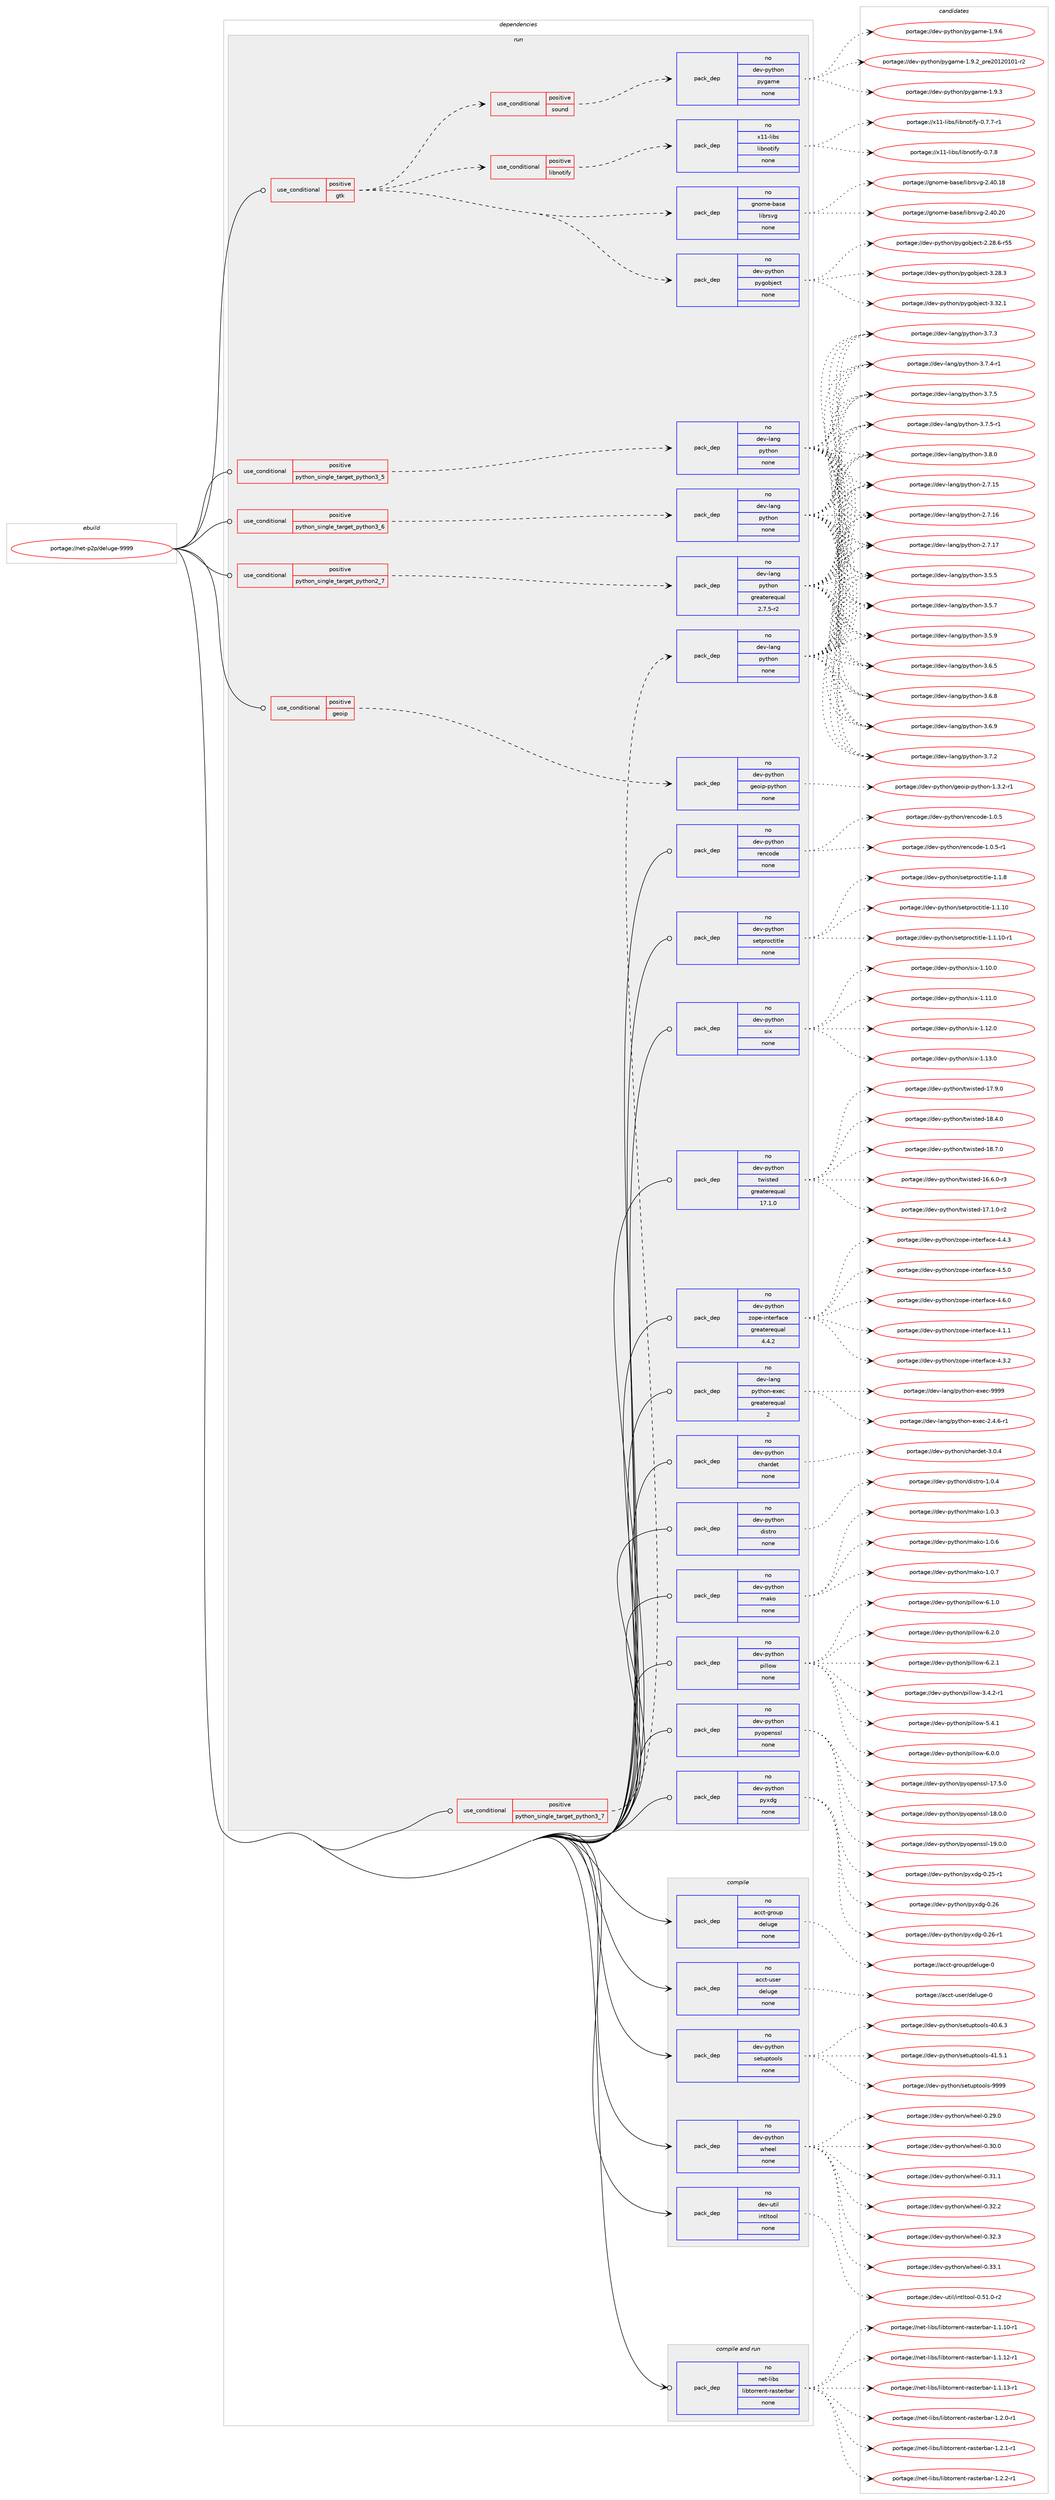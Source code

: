 digraph prolog {

# *************
# Graph options
# *************

newrank=true;
concentrate=true;
compound=true;
graph [rankdir=LR,fontname=Helvetica,fontsize=10,ranksep=1.5];#, ranksep=2.5, nodesep=0.2];
edge  [arrowhead=vee];
node  [fontname=Helvetica,fontsize=10];

# **********
# The ebuild
# **********

subgraph cluster_leftcol {
color=gray;
rank=same;
label=<<i>ebuild</i>>;
id [label="portage://net-p2p/deluge-9999", color=red, width=4, href="../net-p2p/deluge-9999.svg"];
}

# ****************
# The dependencies
# ****************

subgraph cluster_midcol {
color=gray;
label=<<i>dependencies</i>>;
subgraph cluster_compile {
fillcolor="#eeeeee";
style=filled;
label=<<i>compile</i>>;
subgraph pack273413 {
dependency372909 [label=<<TABLE BORDER="0" CELLBORDER="1" CELLSPACING="0" CELLPADDING="4" WIDTH="220"><TR><TD ROWSPAN="6" CELLPADDING="30">pack_dep</TD></TR><TR><TD WIDTH="110">no</TD></TR><TR><TD>acct-group</TD></TR><TR><TD>deluge</TD></TR><TR><TD>none</TD></TR><TR><TD></TD></TR></TABLE>>, shape=none, color=blue];
}
id:e -> dependency372909:w [weight=20,style="solid",arrowhead="vee"];
subgraph pack273414 {
dependency372910 [label=<<TABLE BORDER="0" CELLBORDER="1" CELLSPACING="0" CELLPADDING="4" WIDTH="220"><TR><TD ROWSPAN="6" CELLPADDING="30">pack_dep</TD></TR><TR><TD WIDTH="110">no</TD></TR><TR><TD>acct-user</TD></TR><TR><TD>deluge</TD></TR><TR><TD>none</TD></TR><TR><TD></TD></TR></TABLE>>, shape=none, color=blue];
}
id:e -> dependency372910:w [weight=20,style="solid",arrowhead="vee"];
subgraph pack273415 {
dependency372911 [label=<<TABLE BORDER="0" CELLBORDER="1" CELLSPACING="0" CELLPADDING="4" WIDTH="220"><TR><TD ROWSPAN="6" CELLPADDING="30">pack_dep</TD></TR><TR><TD WIDTH="110">no</TD></TR><TR><TD>dev-python</TD></TR><TR><TD>setuptools</TD></TR><TR><TD>none</TD></TR><TR><TD></TD></TR></TABLE>>, shape=none, color=blue];
}
id:e -> dependency372911:w [weight=20,style="solid",arrowhead="vee"];
subgraph pack273416 {
dependency372912 [label=<<TABLE BORDER="0" CELLBORDER="1" CELLSPACING="0" CELLPADDING="4" WIDTH="220"><TR><TD ROWSPAN="6" CELLPADDING="30">pack_dep</TD></TR><TR><TD WIDTH="110">no</TD></TR><TR><TD>dev-python</TD></TR><TR><TD>wheel</TD></TR><TR><TD>none</TD></TR><TR><TD></TD></TR></TABLE>>, shape=none, color=blue];
}
id:e -> dependency372912:w [weight=20,style="solid",arrowhead="vee"];
subgraph pack273417 {
dependency372913 [label=<<TABLE BORDER="0" CELLBORDER="1" CELLSPACING="0" CELLPADDING="4" WIDTH="220"><TR><TD ROWSPAN="6" CELLPADDING="30">pack_dep</TD></TR><TR><TD WIDTH="110">no</TD></TR><TR><TD>dev-util</TD></TR><TR><TD>intltool</TD></TR><TR><TD>none</TD></TR><TR><TD></TD></TR></TABLE>>, shape=none, color=blue];
}
id:e -> dependency372913:w [weight=20,style="solid",arrowhead="vee"];
}
subgraph cluster_compileandrun {
fillcolor="#eeeeee";
style=filled;
label=<<i>compile and run</i>>;
subgraph pack273418 {
dependency372914 [label=<<TABLE BORDER="0" CELLBORDER="1" CELLSPACING="0" CELLPADDING="4" WIDTH="220"><TR><TD ROWSPAN="6" CELLPADDING="30">pack_dep</TD></TR><TR><TD WIDTH="110">no</TD></TR><TR><TD>net-libs</TD></TR><TR><TD>libtorrent-rasterbar</TD></TR><TR><TD>none</TD></TR><TR><TD></TD></TR></TABLE>>, shape=none, color=blue];
}
id:e -> dependency372914:w [weight=20,style="solid",arrowhead="odotvee"];
}
subgraph cluster_run {
fillcolor="#eeeeee";
style=filled;
label=<<i>run</i>>;
subgraph cond93190 {
dependency372915 [label=<<TABLE BORDER="0" CELLBORDER="1" CELLSPACING="0" CELLPADDING="4"><TR><TD ROWSPAN="3" CELLPADDING="10">use_conditional</TD></TR><TR><TD>positive</TD></TR><TR><TD>geoip</TD></TR></TABLE>>, shape=none, color=red];
subgraph pack273419 {
dependency372916 [label=<<TABLE BORDER="0" CELLBORDER="1" CELLSPACING="0" CELLPADDING="4" WIDTH="220"><TR><TD ROWSPAN="6" CELLPADDING="30">pack_dep</TD></TR><TR><TD WIDTH="110">no</TD></TR><TR><TD>dev-python</TD></TR><TR><TD>geoip-python</TD></TR><TR><TD>none</TD></TR><TR><TD></TD></TR></TABLE>>, shape=none, color=blue];
}
dependency372915:e -> dependency372916:w [weight=20,style="dashed",arrowhead="vee"];
}
id:e -> dependency372915:w [weight=20,style="solid",arrowhead="odot"];
subgraph cond93191 {
dependency372917 [label=<<TABLE BORDER="0" CELLBORDER="1" CELLSPACING="0" CELLPADDING="4"><TR><TD ROWSPAN="3" CELLPADDING="10">use_conditional</TD></TR><TR><TD>positive</TD></TR><TR><TD>gtk</TD></TR></TABLE>>, shape=none, color=red];
subgraph cond93192 {
dependency372918 [label=<<TABLE BORDER="0" CELLBORDER="1" CELLSPACING="0" CELLPADDING="4"><TR><TD ROWSPAN="3" CELLPADDING="10">use_conditional</TD></TR><TR><TD>positive</TD></TR><TR><TD>sound</TD></TR></TABLE>>, shape=none, color=red];
subgraph pack273420 {
dependency372919 [label=<<TABLE BORDER="0" CELLBORDER="1" CELLSPACING="0" CELLPADDING="4" WIDTH="220"><TR><TD ROWSPAN="6" CELLPADDING="30">pack_dep</TD></TR><TR><TD WIDTH="110">no</TD></TR><TR><TD>dev-python</TD></TR><TR><TD>pygame</TD></TR><TR><TD>none</TD></TR><TR><TD></TD></TR></TABLE>>, shape=none, color=blue];
}
dependency372918:e -> dependency372919:w [weight=20,style="dashed",arrowhead="vee"];
}
dependency372917:e -> dependency372918:w [weight=20,style="dashed",arrowhead="vee"];
subgraph pack273421 {
dependency372920 [label=<<TABLE BORDER="0" CELLBORDER="1" CELLSPACING="0" CELLPADDING="4" WIDTH="220"><TR><TD ROWSPAN="6" CELLPADDING="30">pack_dep</TD></TR><TR><TD WIDTH="110">no</TD></TR><TR><TD>dev-python</TD></TR><TR><TD>pygobject</TD></TR><TR><TD>none</TD></TR><TR><TD></TD></TR></TABLE>>, shape=none, color=blue];
}
dependency372917:e -> dependency372920:w [weight=20,style="dashed",arrowhead="vee"];
subgraph pack273422 {
dependency372921 [label=<<TABLE BORDER="0" CELLBORDER="1" CELLSPACING="0" CELLPADDING="4" WIDTH="220"><TR><TD ROWSPAN="6" CELLPADDING="30">pack_dep</TD></TR><TR><TD WIDTH="110">no</TD></TR><TR><TD>gnome-base</TD></TR><TR><TD>librsvg</TD></TR><TR><TD>none</TD></TR><TR><TD></TD></TR></TABLE>>, shape=none, color=blue];
}
dependency372917:e -> dependency372921:w [weight=20,style="dashed",arrowhead="vee"];
subgraph cond93193 {
dependency372922 [label=<<TABLE BORDER="0" CELLBORDER="1" CELLSPACING="0" CELLPADDING="4"><TR><TD ROWSPAN="3" CELLPADDING="10">use_conditional</TD></TR><TR><TD>positive</TD></TR><TR><TD>libnotify</TD></TR></TABLE>>, shape=none, color=red];
subgraph pack273423 {
dependency372923 [label=<<TABLE BORDER="0" CELLBORDER="1" CELLSPACING="0" CELLPADDING="4" WIDTH="220"><TR><TD ROWSPAN="6" CELLPADDING="30">pack_dep</TD></TR><TR><TD WIDTH="110">no</TD></TR><TR><TD>x11-libs</TD></TR><TR><TD>libnotify</TD></TR><TR><TD>none</TD></TR><TR><TD></TD></TR></TABLE>>, shape=none, color=blue];
}
dependency372922:e -> dependency372923:w [weight=20,style="dashed",arrowhead="vee"];
}
dependency372917:e -> dependency372922:w [weight=20,style="dashed",arrowhead="vee"];
}
id:e -> dependency372917:w [weight=20,style="solid",arrowhead="odot"];
subgraph cond93194 {
dependency372924 [label=<<TABLE BORDER="0" CELLBORDER="1" CELLSPACING="0" CELLPADDING="4"><TR><TD ROWSPAN="3" CELLPADDING="10">use_conditional</TD></TR><TR><TD>positive</TD></TR><TR><TD>python_single_target_python2_7</TD></TR></TABLE>>, shape=none, color=red];
subgraph pack273424 {
dependency372925 [label=<<TABLE BORDER="0" CELLBORDER="1" CELLSPACING="0" CELLPADDING="4" WIDTH="220"><TR><TD ROWSPAN="6" CELLPADDING="30">pack_dep</TD></TR><TR><TD WIDTH="110">no</TD></TR><TR><TD>dev-lang</TD></TR><TR><TD>python</TD></TR><TR><TD>greaterequal</TD></TR><TR><TD>2.7.5-r2</TD></TR></TABLE>>, shape=none, color=blue];
}
dependency372924:e -> dependency372925:w [weight=20,style="dashed",arrowhead="vee"];
}
id:e -> dependency372924:w [weight=20,style="solid",arrowhead="odot"];
subgraph cond93195 {
dependency372926 [label=<<TABLE BORDER="0" CELLBORDER="1" CELLSPACING="0" CELLPADDING="4"><TR><TD ROWSPAN="3" CELLPADDING="10">use_conditional</TD></TR><TR><TD>positive</TD></TR><TR><TD>python_single_target_python3_5</TD></TR></TABLE>>, shape=none, color=red];
subgraph pack273425 {
dependency372927 [label=<<TABLE BORDER="0" CELLBORDER="1" CELLSPACING="0" CELLPADDING="4" WIDTH="220"><TR><TD ROWSPAN="6" CELLPADDING="30">pack_dep</TD></TR><TR><TD WIDTH="110">no</TD></TR><TR><TD>dev-lang</TD></TR><TR><TD>python</TD></TR><TR><TD>none</TD></TR><TR><TD></TD></TR></TABLE>>, shape=none, color=blue];
}
dependency372926:e -> dependency372927:w [weight=20,style="dashed",arrowhead="vee"];
}
id:e -> dependency372926:w [weight=20,style="solid",arrowhead="odot"];
subgraph cond93196 {
dependency372928 [label=<<TABLE BORDER="0" CELLBORDER="1" CELLSPACING="0" CELLPADDING="4"><TR><TD ROWSPAN="3" CELLPADDING="10">use_conditional</TD></TR><TR><TD>positive</TD></TR><TR><TD>python_single_target_python3_6</TD></TR></TABLE>>, shape=none, color=red];
subgraph pack273426 {
dependency372929 [label=<<TABLE BORDER="0" CELLBORDER="1" CELLSPACING="0" CELLPADDING="4" WIDTH="220"><TR><TD ROWSPAN="6" CELLPADDING="30">pack_dep</TD></TR><TR><TD WIDTH="110">no</TD></TR><TR><TD>dev-lang</TD></TR><TR><TD>python</TD></TR><TR><TD>none</TD></TR><TR><TD></TD></TR></TABLE>>, shape=none, color=blue];
}
dependency372928:e -> dependency372929:w [weight=20,style="dashed",arrowhead="vee"];
}
id:e -> dependency372928:w [weight=20,style="solid",arrowhead="odot"];
subgraph cond93197 {
dependency372930 [label=<<TABLE BORDER="0" CELLBORDER="1" CELLSPACING="0" CELLPADDING="4"><TR><TD ROWSPAN="3" CELLPADDING="10">use_conditional</TD></TR><TR><TD>positive</TD></TR><TR><TD>python_single_target_python3_7</TD></TR></TABLE>>, shape=none, color=red];
subgraph pack273427 {
dependency372931 [label=<<TABLE BORDER="0" CELLBORDER="1" CELLSPACING="0" CELLPADDING="4" WIDTH="220"><TR><TD ROWSPAN="6" CELLPADDING="30">pack_dep</TD></TR><TR><TD WIDTH="110">no</TD></TR><TR><TD>dev-lang</TD></TR><TR><TD>python</TD></TR><TR><TD>none</TD></TR><TR><TD></TD></TR></TABLE>>, shape=none, color=blue];
}
dependency372930:e -> dependency372931:w [weight=20,style="dashed",arrowhead="vee"];
}
id:e -> dependency372930:w [weight=20,style="solid",arrowhead="odot"];
subgraph pack273428 {
dependency372932 [label=<<TABLE BORDER="0" CELLBORDER="1" CELLSPACING="0" CELLPADDING="4" WIDTH="220"><TR><TD ROWSPAN="6" CELLPADDING="30">pack_dep</TD></TR><TR><TD WIDTH="110">no</TD></TR><TR><TD>dev-lang</TD></TR><TR><TD>python-exec</TD></TR><TR><TD>greaterequal</TD></TR><TR><TD>2</TD></TR></TABLE>>, shape=none, color=blue];
}
id:e -> dependency372932:w [weight=20,style="solid",arrowhead="odot"];
subgraph pack273429 {
dependency372933 [label=<<TABLE BORDER="0" CELLBORDER="1" CELLSPACING="0" CELLPADDING="4" WIDTH="220"><TR><TD ROWSPAN="6" CELLPADDING="30">pack_dep</TD></TR><TR><TD WIDTH="110">no</TD></TR><TR><TD>dev-python</TD></TR><TR><TD>chardet</TD></TR><TR><TD>none</TD></TR><TR><TD></TD></TR></TABLE>>, shape=none, color=blue];
}
id:e -> dependency372933:w [weight=20,style="solid",arrowhead="odot"];
subgraph pack273430 {
dependency372934 [label=<<TABLE BORDER="0" CELLBORDER="1" CELLSPACING="0" CELLPADDING="4" WIDTH="220"><TR><TD ROWSPAN="6" CELLPADDING="30">pack_dep</TD></TR><TR><TD WIDTH="110">no</TD></TR><TR><TD>dev-python</TD></TR><TR><TD>distro</TD></TR><TR><TD>none</TD></TR><TR><TD></TD></TR></TABLE>>, shape=none, color=blue];
}
id:e -> dependency372934:w [weight=20,style="solid",arrowhead="odot"];
subgraph pack273431 {
dependency372935 [label=<<TABLE BORDER="0" CELLBORDER="1" CELLSPACING="0" CELLPADDING="4" WIDTH="220"><TR><TD ROWSPAN="6" CELLPADDING="30">pack_dep</TD></TR><TR><TD WIDTH="110">no</TD></TR><TR><TD>dev-python</TD></TR><TR><TD>mako</TD></TR><TR><TD>none</TD></TR><TR><TD></TD></TR></TABLE>>, shape=none, color=blue];
}
id:e -> dependency372935:w [weight=20,style="solid",arrowhead="odot"];
subgraph pack273432 {
dependency372936 [label=<<TABLE BORDER="0" CELLBORDER="1" CELLSPACING="0" CELLPADDING="4" WIDTH="220"><TR><TD ROWSPAN="6" CELLPADDING="30">pack_dep</TD></TR><TR><TD WIDTH="110">no</TD></TR><TR><TD>dev-python</TD></TR><TR><TD>pillow</TD></TR><TR><TD>none</TD></TR><TR><TD></TD></TR></TABLE>>, shape=none, color=blue];
}
id:e -> dependency372936:w [weight=20,style="solid",arrowhead="odot"];
subgraph pack273433 {
dependency372937 [label=<<TABLE BORDER="0" CELLBORDER="1" CELLSPACING="0" CELLPADDING="4" WIDTH="220"><TR><TD ROWSPAN="6" CELLPADDING="30">pack_dep</TD></TR><TR><TD WIDTH="110">no</TD></TR><TR><TD>dev-python</TD></TR><TR><TD>pyopenssl</TD></TR><TR><TD>none</TD></TR><TR><TD></TD></TR></TABLE>>, shape=none, color=blue];
}
id:e -> dependency372937:w [weight=20,style="solid",arrowhead="odot"];
subgraph pack273434 {
dependency372938 [label=<<TABLE BORDER="0" CELLBORDER="1" CELLSPACING="0" CELLPADDING="4" WIDTH="220"><TR><TD ROWSPAN="6" CELLPADDING="30">pack_dep</TD></TR><TR><TD WIDTH="110">no</TD></TR><TR><TD>dev-python</TD></TR><TR><TD>pyxdg</TD></TR><TR><TD>none</TD></TR><TR><TD></TD></TR></TABLE>>, shape=none, color=blue];
}
id:e -> dependency372938:w [weight=20,style="solid",arrowhead="odot"];
subgraph pack273435 {
dependency372939 [label=<<TABLE BORDER="0" CELLBORDER="1" CELLSPACING="0" CELLPADDING="4" WIDTH="220"><TR><TD ROWSPAN="6" CELLPADDING="30">pack_dep</TD></TR><TR><TD WIDTH="110">no</TD></TR><TR><TD>dev-python</TD></TR><TR><TD>rencode</TD></TR><TR><TD>none</TD></TR><TR><TD></TD></TR></TABLE>>, shape=none, color=blue];
}
id:e -> dependency372939:w [weight=20,style="solid",arrowhead="odot"];
subgraph pack273436 {
dependency372940 [label=<<TABLE BORDER="0" CELLBORDER="1" CELLSPACING="0" CELLPADDING="4" WIDTH="220"><TR><TD ROWSPAN="6" CELLPADDING="30">pack_dep</TD></TR><TR><TD WIDTH="110">no</TD></TR><TR><TD>dev-python</TD></TR><TR><TD>setproctitle</TD></TR><TR><TD>none</TD></TR><TR><TD></TD></TR></TABLE>>, shape=none, color=blue];
}
id:e -> dependency372940:w [weight=20,style="solid",arrowhead="odot"];
subgraph pack273437 {
dependency372941 [label=<<TABLE BORDER="0" CELLBORDER="1" CELLSPACING="0" CELLPADDING="4" WIDTH="220"><TR><TD ROWSPAN="6" CELLPADDING="30">pack_dep</TD></TR><TR><TD WIDTH="110">no</TD></TR><TR><TD>dev-python</TD></TR><TR><TD>six</TD></TR><TR><TD>none</TD></TR><TR><TD></TD></TR></TABLE>>, shape=none, color=blue];
}
id:e -> dependency372941:w [weight=20,style="solid",arrowhead="odot"];
subgraph pack273438 {
dependency372942 [label=<<TABLE BORDER="0" CELLBORDER="1" CELLSPACING="0" CELLPADDING="4" WIDTH="220"><TR><TD ROWSPAN="6" CELLPADDING="30">pack_dep</TD></TR><TR><TD WIDTH="110">no</TD></TR><TR><TD>dev-python</TD></TR><TR><TD>twisted</TD></TR><TR><TD>greaterequal</TD></TR><TR><TD>17.1.0</TD></TR></TABLE>>, shape=none, color=blue];
}
id:e -> dependency372942:w [weight=20,style="solid",arrowhead="odot"];
subgraph pack273439 {
dependency372943 [label=<<TABLE BORDER="0" CELLBORDER="1" CELLSPACING="0" CELLPADDING="4" WIDTH="220"><TR><TD ROWSPAN="6" CELLPADDING="30">pack_dep</TD></TR><TR><TD WIDTH="110">no</TD></TR><TR><TD>dev-python</TD></TR><TR><TD>zope-interface</TD></TR><TR><TD>greaterequal</TD></TR><TR><TD>4.4.2</TD></TR></TABLE>>, shape=none, color=blue];
}
id:e -> dependency372943:w [weight=20,style="solid",arrowhead="odot"];
}
}

# **************
# The candidates
# **************

subgraph cluster_choices {
rank=same;
color=gray;
label=<<i>candidates</i>>;

subgraph choice273413 {
color=black;
nodesep=1;
choiceportage97999911645103114111117112471001011081171031014548 [label="portage://acct-group/deluge-0", color=red, width=4,href="../acct-group/deluge-0.svg"];
dependency372909:e -> choiceportage97999911645103114111117112471001011081171031014548:w [style=dotted,weight="100"];
}
subgraph choice273414 {
color=black;
nodesep=1;
choiceportage97999911645117115101114471001011081171031014548 [label="portage://acct-user/deluge-0", color=red, width=4,href="../acct-user/deluge-0.svg"];
dependency372910:e -> choiceportage97999911645117115101114471001011081171031014548:w [style=dotted,weight="100"];
}
subgraph choice273415 {
color=black;
nodesep=1;
choiceportage100101118451121211161041111104711510111611711211611111110811545524846544651 [label="portage://dev-python/setuptools-40.6.3", color=red, width=4,href="../dev-python/setuptools-40.6.3.svg"];
choiceportage100101118451121211161041111104711510111611711211611111110811545524946534649 [label="portage://dev-python/setuptools-41.5.1", color=red, width=4,href="../dev-python/setuptools-41.5.1.svg"];
choiceportage10010111845112121116104111110471151011161171121161111111081154557575757 [label="portage://dev-python/setuptools-9999", color=red, width=4,href="../dev-python/setuptools-9999.svg"];
dependency372911:e -> choiceportage100101118451121211161041111104711510111611711211611111110811545524846544651:w [style=dotted,weight="100"];
dependency372911:e -> choiceportage100101118451121211161041111104711510111611711211611111110811545524946534649:w [style=dotted,weight="100"];
dependency372911:e -> choiceportage10010111845112121116104111110471151011161171121161111111081154557575757:w [style=dotted,weight="100"];
}
subgraph choice273416 {
color=black;
nodesep=1;
choiceportage100101118451121211161041111104711910410110110845484650574648 [label="portage://dev-python/wheel-0.29.0", color=red, width=4,href="../dev-python/wheel-0.29.0.svg"];
choiceportage100101118451121211161041111104711910410110110845484651484648 [label="portage://dev-python/wheel-0.30.0", color=red, width=4,href="../dev-python/wheel-0.30.0.svg"];
choiceportage100101118451121211161041111104711910410110110845484651494649 [label="portage://dev-python/wheel-0.31.1", color=red, width=4,href="../dev-python/wheel-0.31.1.svg"];
choiceportage100101118451121211161041111104711910410110110845484651504650 [label="portage://dev-python/wheel-0.32.2", color=red, width=4,href="../dev-python/wheel-0.32.2.svg"];
choiceportage100101118451121211161041111104711910410110110845484651504651 [label="portage://dev-python/wheel-0.32.3", color=red, width=4,href="../dev-python/wheel-0.32.3.svg"];
choiceportage100101118451121211161041111104711910410110110845484651514649 [label="portage://dev-python/wheel-0.33.1", color=red, width=4,href="../dev-python/wheel-0.33.1.svg"];
dependency372912:e -> choiceportage100101118451121211161041111104711910410110110845484650574648:w [style=dotted,weight="100"];
dependency372912:e -> choiceportage100101118451121211161041111104711910410110110845484651484648:w [style=dotted,weight="100"];
dependency372912:e -> choiceportage100101118451121211161041111104711910410110110845484651494649:w [style=dotted,weight="100"];
dependency372912:e -> choiceportage100101118451121211161041111104711910410110110845484651504650:w [style=dotted,weight="100"];
dependency372912:e -> choiceportage100101118451121211161041111104711910410110110845484651504651:w [style=dotted,weight="100"];
dependency372912:e -> choiceportage100101118451121211161041111104711910410110110845484651514649:w [style=dotted,weight="100"];
}
subgraph choice273417 {
color=black;
nodesep=1;
choiceportage1001011184511711610510847105110116108116111111108454846534946484511450 [label="portage://dev-util/intltool-0.51.0-r2", color=red, width=4,href="../dev-util/intltool-0.51.0-r2.svg"];
dependency372913:e -> choiceportage1001011184511711610510847105110116108116111111108454846534946484511450:w [style=dotted,weight="100"];
}
subgraph choice273418 {
color=black;
nodesep=1;
choiceportage1101011164510810598115471081059811611111411410111011645114971151161011149897114454946494649484511449 [label="portage://net-libs/libtorrent-rasterbar-1.1.10-r1", color=red, width=4,href="../net-libs/libtorrent-rasterbar-1.1.10-r1.svg"];
choiceportage1101011164510810598115471081059811611111411410111011645114971151161011149897114454946494649504511449 [label="portage://net-libs/libtorrent-rasterbar-1.1.12-r1", color=red, width=4,href="../net-libs/libtorrent-rasterbar-1.1.12-r1.svg"];
choiceportage1101011164510810598115471081059811611111411410111011645114971151161011149897114454946494649514511449 [label="portage://net-libs/libtorrent-rasterbar-1.1.13-r1", color=red, width=4,href="../net-libs/libtorrent-rasterbar-1.1.13-r1.svg"];
choiceportage11010111645108105981154710810598116111114114101110116451149711511610111498971144549465046484511449 [label="portage://net-libs/libtorrent-rasterbar-1.2.0-r1", color=red, width=4,href="../net-libs/libtorrent-rasterbar-1.2.0-r1.svg"];
choiceportage11010111645108105981154710810598116111114114101110116451149711511610111498971144549465046494511449 [label="portage://net-libs/libtorrent-rasterbar-1.2.1-r1", color=red, width=4,href="../net-libs/libtorrent-rasterbar-1.2.1-r1.svg"];
choiceportage11010111645108105981154710810598116111114114101110116451149711511610111498971144549465046504511449 [label="portage://net-libs/libtorrent-rasterbar-1.2.2-r1", color=red, width=4,href="../net-libs/libtorrent-rasterbar-1.2.2-r1.svg"];
dependency372914:e -> choiceportage1101011164510810598115471081059811611111411410111011645114971151161011149897114454946494649484511449:w [style=dotted,weight="100"];
dependency372914:e -> choiceportage1101011164510810598115471081059811611111411410111011645114971151161011149897114454946494649504511449:w [style=dotted,weight="100"];
dependency372914:e -> choiceportage1101011164510810598115471081059811611111411410111011645114971151161011149897114454946494649514511449:w [style=dotted,weight="100"];
dependency372914:e -> choiceportage11010111645108105981154710810598116111114114101110116451149711511610111498971144549465046484511449:w [style=dotted,weight="100"];
dependency372914:e -> choiceportage11010111645108105981154710810598116111114114101110116451149711511610111498971144549465046494511449:w [style=dotted,weight="100"];
dependency372914:e -> choiceportage11010111645108105981154710810598116111114114101110116451149711511610111498971144549465046504511449:w [style=dotted,weight="100"];
}
subgraph choice273419 {
color=black;
nodesep=1;
choiceportage1001011184511212111610411111047103101111105112451121211161041111104549465146504511449 [label="portage://dev-python/geoip-python-1.3.2-r1", color=red, width=4,href="../dev-python/geoip-python-1.3.2-r1.svg"];
dependency372916:e -> choiceportage1001011184511212111610411111047103101111105112451121211161041111104549465146504511449:w [style=dotted,weight="100"];
}
subgraph choice273420 {
color=black;
nodesep=1;
choiceportage1001011184511212111610411111047112121103971091014549465746509511211410150484950484948494511450 [label="portage://dev-python/pygame-1.9.2_pre20120101-r2", color=red, width=4,href="../dev-python/pygame-1.9.2_pre20120101-r2.svg"];
choiceportage100101118451121211161041111104711212110397109101454946574651 [label="portage://dev-python/pygame-1.9.3", color=red, width=4,href="../dev-python/pygame-1.9.3.svg"];
choiceportage100101118451121211161041111104711212110397109101454946574654 [label="portage://dev-python/pygame-1.9.6", color=red, width=4,href="../dev-python/pygame-1.9.6.svg"];
dependency372919:e -> choiceportage1001011184511212111610411111047112121103971091014549465746509511211410150484950484948494511450:w [style=dotted,weight="100"];
dependency372919:e -> choiceportage100101118451121211161041111104711212110397109101454946574651:w [style=dotted,weight="100"];
dependency372919:e -> choiceportage100101118451121211161041111104711212110397109101454946574654:w [style=dotted,weight="100"];
}
subgraph choice273421 {
color=black;
nodesep=1;
choiceportage1001011184511212111610411111047112121103111981061019911645504650564654451145353 [label="portage://dev-python/pygobject-2.28.6-r55", color=red, width=4,href="../dev-python/pygobject-2.28.6-r55.svg"];
choiceportage1001011184511212111610411111047112121103111981061019911645514650564651 [label="portage://dev-python/pygobject-3.28.3", color=red, width=4,href="../dev-python/pygobject-3.28.3.svg"];
choiceportage1001011184511212111610411111047112121103111981061019911645514651504649 [label="portage://dev-python/pygobject-3.32.1", color=red, width=4,href="../dev-python/pygobject-3.32.1.svg"];
dependency372920:e -> choiceportage1001011184511212111610411111047112121103111981061019911645504650564654451145353:w [style=dotted,weight="100"];
dependency372920:e -> choiceportage1001011184511212111610411111047112121103111981061019911645514650564651:w [style=dotted,weight="100"];
dependency372920:e -> choiceportage1001011184511212111610411111047112121103111981061019911645514651504649:w [style=dotted,weight="100"];
}
subgraph choice273422 {
color=black;
nodesep=1;
choiceportage10311011110910145989711510147108105981141151181034550465248464956 [label="portage://gnome-base/librsvg-2.40.18", color=red, width=4,href="../gnome-base/librsvg-2.40.18.svg"];
choiceportage10311011110910145989711510147108105981141151181034550465248465048 [label="portage://gnome-base/librsvg-2.40.20", color=red, width=4,href="../gnome-base/librsvg-2.40.20.svg"];
dependency372921:e -> choiceportage10311011110910145989711510147108105981141151181034550465248464956:w [style=dotted,weight="100"];
dependency372921:e -> choiceportage10311011110910145989711510147108105981141151181034550465248465048:w [style=dotted,weight="100"];
}
subgraph choice273423 {
color=black;
nodesep=1;
choiceportage1204949451081059811547108105981101111161051021214548465546554511449 [label="portage://x11-libs/libnotify-0.7.7-r1", color=red, width=4,href="../x11-libs/libnotify-0.7.7-r1.svg"];
choiceportage120494945108105981154710810598110111116105102121454846554656 [label="portage://x11-libs/libnotify-0.7.8", color=red, width=4,href="../x11-libs/libnotify-0.7.8.svg"];
dependency372923:e -> choiceportage1204949451081059811547108105981101111161051021214548465546554511449:w [style=dotted,weight="100"];
dependency372923:e -> choiceportage120494945108105981154710810598110111116105102121454846554656:w [style=dotted,weight="100"];
}
subgraph choice273424 {
color=black;
nodesep=1;
choiceportage10010111845108971101034711212111610411111045504655464953 [label="portage://dev-lang/python-2.7.15", color=red, width=4,href="../dev-lang/python-2.7.15.svg"];
choiceportage10010111845108971101034711212111610411111045504655464954 [label="portage://dev-lang/python-2.7.16", color=red, width=4,href="../dev-lang/python-2.7.16.svg"];
choiceportage10010111845108971101034711212111610411111045504655464955 [label="portage://dev-lang/python-2.7.17", color=red, width=4,href="../dev-lang/python-2.7.17.svg"];
choiceportage100101118451089711010347112121116104111110455146534653 [label="portage://dev-lang/python-3.5.5", color=red, width=4,href="../dev-lang/python-3.5.5.svg"];
choiceportage100101118451089711010347112121116104111110455146534655 [label="portage://dev-lang/python-3.5.7", color=red, width=4,href="../dev-lang/python-3.5.7.svg"];
choiceportage100101118451089711010347112121116104111110455146534657 [label="portage://dev-lang/python-3.5.9", color=red, width=4,href="../dev-lang/python-3.5.9.svg"];
choiceportage100101118451089711010347112121116104111110455146544653 [label="portage://dev-lang/python-3.6.5", color=red, width=4,href="../dev-lang/python-3.6.5.svg"];
choiceportage100101118451089711010347112121116104111110455146544656 [label="portage://dev-lang/python-3.6.8", color=red, width=4,href="../dev-lang/python-3.6.8.svg"];
choiceportage100101118451089711010347112121116104111110455146544657 [label="portage://dev-lang/python-3.6.9", color=red, width=4,href="../dev-lang/python-3.6.9.svg"];
choiceportage100101118451089711010347112121116104111110455146554650 [label="portage://dev-lang/python-3.7.2", color=red, width=4,href="../dev-lang/python-3.7.2.svg"];
choiceportage100101118451089711010347112121116104111110455146554651 [label="portage://dev-lang/python-3.7.3", color=red, width=4,href="../dev-lang/python-3.7.3.svg"];
choiceportage1001011184510897110103471121211161041111104551465546524511449 [label="portage://dev-lang/python-3.7.4-r1", color=red, width=4,href="../dev-lang/python-3.7.4-r1.svg"];
choiceportage100101118451089711010347112121116104111110455146554653 [label="portage://dev-lang/python-3.7.5", color=red, width=4,href="../dev-lang/python-3.7.5.svg"];
choiceportage1001011184510897110103471121211161041111104551465546534511449 [label="portage://dev-lang/python-3.7.5-r1", color=red, width=4,href="../dev-lang/python-3.7.5-r1.svg"];
choiceportage100101118451089711010347112121116104111110455146564648 [label="portage://dev-lang/python-3.8.0", color=red, width=4,href="../dev-lang/python-3.8.0.svg"];
dependency372925:e -> choiceportage10010111845108971101034711212111610411111045504655464953:w [style=dotted,weight="100"];
dependency372925:e -> choiceportage10010111845108971101034711212111610411111045504655464954:w [style=dotted,weight="100"];
dependency372925:e -> choiceportage10010111845108971101034711212111610411111045504655464955:w [style=dotted,weight="100"];
dependency372925:e -> choiceportage100101118451089711010347112121116104111110455146534653:w [style=dotted,weight="100"];
dependency372925:e -> choiceportage100101118451089711010347112121116104111110455146534655:w [style=dotted,weight="100"];
dependency372925:e -> choiceportage100101118451089711010347112121116104111110455146534657:w [style=dotted,weight="100"];
dependency372925:e -> choiceportage100101118451089711010347112121116104111110455146544653:w [style=dotted,weight="100"];
dependency372925:e -> choiceportage100101118451089711010347112121116104111110455146544656:w [style=dotted,weight="100"];
dependency372925:e -> choiceportage100101118451089711010347112121116104111110455146544657:w [style=dotted,weight="100"];
dependency372925:e -> choiceportage100101118451089711010347112121116104111110455146554650:w [style=dotted,weight="100"];
dependency372925:e -> choiceportage100101118451089711010347112121116104111110455146554651:w [style=dotted,weight="100"];
dependency372925:e -> choiceportage1001011184510897110103471121211161041111104551465546524511449:w [style=dotted,weight="100"];
dependency372925:e -> choiceportage100101118451089711010347112121116104111110455146554653:w [style=dotted,weight="100"];
dependency372925:e -> choiceportage1001011184510897110103471121211161041111104551465546534511449:w [style=dotted,weight="100"];
dependency372925:e -> choiceportage100101118451089711010347112121116104111110455146564648:w [style=dotted,weight="100"];
}
subgraph choice273425 {
color=black;
nodesep=1;
choiceportage10010111845108971101034711212111610411111045504655464953 [label="portage://dev-lang/python-2.7.15", color=red, width=4,href="../dev-lang/python-2.7.15.svg"];
choiceportage10010111845108971101034711212111610411111045504655464954 [label="portage://dev-lang/python-2.7.16", color=red, width=4,href="../dev-lang/python-2.7.16.svg"];
choiceportage10010111845108971101034711212111610411111045504655464955 [label="portage://dev-lang/python-2.7.17", color=red, width=4,href="../dev-lang/python-2.7.17.svg"];
choiceportage100101118451089711010347112121116104111110455146534653 [label="portage://dev-lang/python-3.5.5", color=red, width=4,href="../dev-lang/python-3.5.5.svg"];
choiceportage100101118451089711010347112121116104111110455146534655 [label="portage://dev-lang/python-3.5.7", color=red, width=4,href="../dev-lang/python-3.5.7.svg"];
choiceportage100101118451089711010347112121116104111110455146534657 [label="portage://dev-lang/python-3.5.9", color=red, width=4,href="../dev-lang/python-3.5.9.svg"];
choiceportage100101118451089711010347112121116104111110455146544653 [label="portage://dev-lang/python-3.6.5", color=red, width=4,href="../dev-lang/python-3.6.5.svg"];
choiceportage100101118451089711010347112121116104111110455146544656 [label="portage://dev-lang/python-3.6.8", color=red, width=4,href="../dev-lang/python-3.6.8.svg"];
choiceportage100101118451089711010347112121116104111110455146544657 [label="portage://dev-lang/python-3.6.9", color=red, width=4,href="../dev-lang/python-3.6.9.svg"];
choiceportage100101118451089711010347112121116104111110455146554650 [label="portage://dev-lang/python-3.7.2", color=red, width=4,href="../dev-lang/python-3.7.2.svg"];
choiceportage100101118451089711010347112121116104111110455146554651 [label="portage://dev-lang/python-3.7.3", color=red, width=4,href="../dev-lang/python-3.7.3.svg"];
choiceportage1001011184510897110103471121211161041111104551465546524511449 [label="portage://dev-lang/python-3.7.4-r1", color=red, width=4,href="../dev-lang/python-3.7.4-r1.svg"];
choiceportage100101118451089711010347112121116104111110455146554653 [label="portage://dev-lang/python-3.7.5", color=red, width=4,href="../dev-lang/python-3.7.5.svg"];
choiceportage1001011184510897110103471121211161041111104551465546534511449 [label="portage://dev-lang/python-3.7.5-r1", color=red, width=4,href="../dev-lang/python-3.7.5-r1.svg"];
choiceportage100101118451089711010347112121116104111110455146564648 [label="portage://dev-lang/python-3.8.0", color=red, width=4,href="../dev-lang/python-3.8.0.svg"];
dependency372927:e -> choiceportage10010111845108971101034711212111610411111045504655464953:w [style=dotted,weight="100"];
dependency372927:e -> choiceportage10010111845108971101034711212111610411111045504655464954:w [style=dotted,weight="100"];
dependency372927:e -> choiceportage10010111845108971101034711212111610411111045504655464955:w [style=dotted,weight="100"];
dependency372927:e -> choiceportage100101118451089711010347112121116104111110455146534653:w [style=dotted,weight="100"];
dependency372927:e -> choiceportage100101118451089711010347112121116104111110455146534655:w [style=dotted,weight="100"];
dependency372927:e -> choiceportage100101118451089711010347112121116104111110455146534657:w [style=dotted,weight="100"];
dependency372927:e -> choiceportage100101118451089711010347112121116104111110455146544653:w [style=dotted,weight="100"];
dependency372927:e -> choiceportage100101118451089711010347112121116104111110455146544656:w [style=dotted,weight="100"];
dependency372927:e -> choiceportage100101118451089711010347112121116104111110455146544657:w [style=dotted,weight="100"];
dependency372927:e -> choiceportage100101118451089711010347112121116104111110455146554650:w [style=dotted,weight="100"];
dependency372927:e -> choiceportage100101118451089711010347112121116104111110455146554651:w [style=dotted,weight="100"];
dependency372927:e -> choiceportage1001011184510897110103471121211161041111104551465546524511449:w [style=dotted,weight="100"];
dependency372927:e -> choiceportage100101118451089711010347112121116104111110455146554653:w [style=dotted,weight="100"];
dependency372927:e -> choiceportage1001011184510897110103471121211161041111104551465546534511449:w [style=dotted,weight="100"];
dependency372927:e -> choiceportage100101118451089711010347112121116104111110455146564648:w [style=dotted,weight="100"];
}
subgraph choice273426 {
color=black;
nodesep=1;
choiceportage10010111845108971101034711212111610411111045504655464953 [label="portage://dev-lang/python-2.7.15", color=red, width=4,href="../dev-lang/python-2.7.15.svg"];
choiceportage10010111845108971101034711212111610411111045504655464954 [label="portage://dev-lang/python-2.7.16", color=red, width=4,href="../dev-lang/python-2.7.16.svg"];
choiceportage10010111845108971101034711212111610411111045504655464955 [label="portage://dev-lang/python-2.7.17", color=red, width=4,href="../dev-lang/python-2.7.17.svg"];
choiceportage100101118451089711010347112121116104111110455146534653 [label="portage://dev-lang/python-3.5.5", color=red, width=4,href="../dev-lang/python-3.5.5.svg"];
choiceportage100101118451089711010347112121116104111110455146534655 [label="portage://dev-lang/python-3.5.7", color=red, width=4,href="../dev-lang/python-3.5.7.svg"];
choiceportage100101118451089711010347112121116104111110455146534657 [label="portage://dev-lang/python-3.5.9", color=red, width=4,href="../dev-lang/python-3.5.9.svg"];
choiceportage100101118451089711010347112121116104111110455146544653 [label="portage://dev-lang/python-3.6.5", color=red, width=4,href="../dev-lang/python-3.6.5.svg"];
choiceportage100101118451089711010347112121116104111110455146544656 [label="portage://dev-lang/python-3.6.8", color=red, width=4,href="../dev-lang/python-3.6.8.svg"];
choiceportage100101118451089711010347112121116104111110455146544657 [label="portage://dev-lang/python-3.6.9", color=red, width=4,href="../dev-lang/python-3.6.9.svg"];
choiceportage100101118451089711010347112121116104111110455146554650 [label="portage://dev-lang/python-3.7.2", color=red, width=4,href="../dev-lang/python-3.7.2.svg"];
choiceportage100101118451089711010347112121116104111110455146554651 [label="portage://dev-lang/python-3.7.3", color=red, width=4,href="../dev-lang/python-3.7.3.svg"];
choiceportage1001011184510897110103471121211161041111104551465546524511449 [label="portage://dev-lang/python-3.7.4-r1", color=red, width=4,href="../dev-lang/python-3.7.4-r1.svg"];
choiceportage100101118451089711010347112121116104111110455146554653 [label="portage://dev-lang/python-3.7.5", color=red, width=4,href="../dev-lang/python-3.7.5.svg"];
choiceportage1001011184510897110103471121211161041111104551465546534511449 [label="portage://dev-lang/python-3.7.5-r1", color=red, width=4,href="../dev-lang/python-3.7.5-r1.svg"];
choiceportage100101118451089711010347112121116104111110455146564648 [label="portage://dev-lang/python-3.8.0", color=red, width=4,href="../dev-lang/python-3.8.0.svg"];
dependency372929:e -> choiceportage10010111845108971101034711212111610411111045504655464953:w [style=dotted,weight="100"];
dependency372929:e -> choiceportage10010111845108971101034711212111610411111045504655464954:w [style=dotted,weight="100"];
dependency372929:e -> choiceportage10010111845108971101034711212111610411111045504655464955:w [style=dotted,weight="100"];
dependency372929:e -> choiceportage100101118451089711010347112121116104111110455146534653:w [style=dotted,weight="100"];
dependency372929:e -> choiceportage100101118451089711010347112121116104111110455146534655:w [style=dotted,weight="100"];
dependency372929:e -> choiceportage100101118451089711010347112121116104111110455146534657:w [style=dotted,weight="100"];
dependency372929:e -> choiceportage100101118451089711010347112121116104111110455146544653:w [style=dotted,weight="100"];
dependency372929:e -> choiceportage100101118451089711010347112121116104111110455146544656:w [style=dotted,weight="100"];
dependency372929:e -> choiceportage100101118451089711010347112121116104111110455146544657:w [style=dotted,weight="100"];
dependency372929:e -> choiceportage100101118451089711010347112121116104111110455146554650:w [style=dotted,weight="100"];
dependency372929:e -> choiceportage100101118451089711010347112121116104111110455146554651:w [style=dotted,weight="100"];
dependency372929:e -> choiceportage1001011184510897110103471121211161041111104551465546524511449:w [style=dotted,weight="100"];
dependency372929:e -> choiceportage100101118451089711010347112121116104111110455146554653:w [style=dotted,weight="100"];
dependency372929:e -> choiceportage1001011184510897110103471121211161041111104551465546534511449:w [style=dotted,weight="100"];
dependency372929:e -> choiceportage100101118451089711010347112121116104111110455146564648:w [style=dotted,weight="100"];
}
subgraph choice273427 {
color=black;
nodesep=1;
choiceportage10010111845108971101034711212111610411111045504655464953 [label="portage://dev-lang/python-2.7.15", color=red, width=4,href="../dev-lang/python-2.7.15.svg"];
choiceportage10010111845108971101034711212111610411111045504655464954 [label="portage://dev-lang/python-2.7.16", color=red, width=4,href="../dev-lang/python-2.7.16.svg"];
choiceportage10010111845108971101034711212111610411111045504655464955 [label="portage://dev-lang/python-2.7.17", color=red, width=4,href="../dev-lang/python-2.7.17.svg"];
choiceportage100101118451089711010347112121116104111110455146534653 [label="portage://dev-lang/python-3.5.5", color=red, width=4,href="../dev-lang/python-3.5.5.svg"];
choiceportage100101118451089711010347112121116104111110455146534655 [label="portage://dev-lang/python-3.5.7", color=red, width=4,href="../dev-lang/python-3.5.7.svg"];
choiceportage100101118451089711010347112121116104111110455146534657 [label="portage://dev-lang/python-3.5.9", color=red, width=4,href="../dev-lang/python-3.5.9.svg"];
choiceportage100101118451089711010347112121116104111110455146544653 [label="portage://dev-lang/python-3.6.5", color=red, width=4,href="../dev-lang/python-3.6.5.svg"];
choiceportage100101118451089711010347112121116104111110455146544656 [label="portage://dev-lang/python-3.6.8", color=red, width=4,href="../dev-lang/python-3.6.8.svg"];
choiceportage100101118451089711010347112121116104111110455146544657 [label="portage://dev-lang/python-3.6.9", color=red, width=4,href="../dev-lang/python-3.6.9.svg"];
choiceportage100101118451089711010347112121116104111110455146554650 [label="portage://dev-lang/python-3.7.2", color=red, width=4,href="../dev-lang/python-3.7.2.svg"];
choiceportage100101118451089711010347112121116104111110455146554651 [label="portage://dev-lang/python-3.7.3", color=red, width=4,href="../dev-lang/python-3.7.3.svg"];
choiceportage1001011184510897110103471121211161041111104551465546524511449 [label="portage://dev-lang/python-3.7.4-r1", color=red, width=4,href="../dev-lang/python-3.7.4-r1.svg"];
choiceportage100101118451089711010347112121116104111110455146554653 [label="portage://dev-lang/python-3.7.5", color=red, width=4,href="../dev-lang/python-3.7.5.svg"];
choiceportage1001011184510897110103471121211161041111104551465546534511449 [label="portage://dev-lang/python-3.7.5-r1", color=red, width=4,href="../dev-lang/python-3.7.5-r1.svg"];
choiceportage100101118451089711010347112121116104111110455146564648 [label="portage://dev-lang/python-3.8.0", color=red, width=4,href="../dev-lang/python-3.8.0.svg"];
dependency372931:e -> choiceportage10010111845108971101034711212111610411111045504655464953:w [style=dotted,weight="100"];
dependency372931:e -> choiceportage10010111845108971101034711212111610411111045504655464954:w [style=dotted,weight="100"];
dependency372931:e -> choiceportage10010111845108971101034711212111610411111045504655464955:w [style=dotted,weight="100"];
dependency372931:e -> choiceportage100101118451089711010347112121116104111110455146534653:w [style=dotted,weight="100"];
dependency372931:e -> choiceportage100101118451089711010347112121116104111110455146534655:w [style=dotted,weight="100"];
dependency372931:e -> choiceportage100101118451089711010347112121116104111110455146534657:w [style=dotted,weight="100"];
dependency372931:e -> choiceportage100101118451089711010347112121116104111110455146544653:w [style=dotted,weight="100"];
dependency372931:e -> choiceportage100101118451089711010347112121116104111110455146544656:w [style=dotted,weight="100"];
dependency372931:e -> choiceportage100101118451089711010347112121116104111110455146544657:w [style=dotted,weight="100"];
dependency372931:e -> choiceportage100101118451089711010347112121116104111110455146554650:w [style=dotted,weight="100"];
dependency372931:e -> choiceportage100101118451089711010347112121116104111110455146554651:w [style=dotted,weight="100"];
dependency372931:e -> choiceportage1001011184510897110103471121211161041111104551465546524511449:w [style=dotted,weight="100"];
dependency372931:e -> choiceportage100101118451089711010347112121116104111110455146554653:w [style=dotted,weight="100"];
dependency372931:e -> choiceportage1001011184510897110103471121211161041111104551465546534511449:w [style=dotted,weight="100"];
dependency372931:e -> choiceportage100101118451089711010347112121116104111110455146564648:w [style=dotted,weight="100"];
}
subgraph choice273428 {
color=black;
nodesep=1;
choiceportage10010111845108971101034711212111610411111045101120101994550465246544511449 [label="portage://dev-lang/python-exec-2.4.6-r1", color=red, width=4,href="../dev-lang/python-exec-2.4.6-r1.svg"];
choiceportage10010111845108971101034711212111610411111045101120101994557575757 [label="portage://dev-lang/python-exec-9999", color=red, width=4,href="../dev-lang/python-exec-9999.svg"];
dependency372932:e -> choiceportage10010111845108971101034711212111610411111045101120101994550465246544511449:w [style=dotted,weight="100"];
dependency372932:e -> choiceportage10010111845108971101034711212111610411111045101120101994557575757:w [style=dotted,weight="100"];
}
subgraph choice273429 {
color=black;
nodesep=1;
choiceportage10010111845112121116104111110479910497114100101116455146484652 [label="portage://dev-python/chardet-3.0.4", color=red, width=4,href="../dev-python/chardet-3.0.4.svg"];
dependency372933:e -> choiceportage10010111845112121116104111110479910497114100101116455146484652:w [style=dotted,weight="100"];
}
subgraph choice273430 {
color=black;
nodesep=1;
choiceportage1001011184511212111610411111047100105115116114111454946484652 [label="portage://dev-python/distro-1.0.4", color=red, width=4,href="../dev-python/distro-1.0.4.svg"];
dependency372934:e -> choiceportage1001011184511212111610411111047100105115116114111454946484652:w [style=dotted,weight="100"];
}
subgraph choice273431 {
color=black;
nodesep=1;
choiceportage100101118451121211161041111104710997107111454946484651 [label="portage://dev-python/mako-1.0.3", color=red, width=4,href="../dev-python/mako-1.0.3.svg"];
choiceportage100101118451121211161041111104710997107111454946484654 [label="portage://dev-python/mako-1.0.6", color=red, width=4,href="../dev-python/mako-1.0.6.svg"];
choiceportage100101118451121211161041111104710997107111454946484655 [label="portage://dev-python/mako-1.0.7", color=red, width=4,href="../dev-python/mako-1.0.7.svg"];
dependency372935:e -> choiceportage100101118451121211161041111104710997107111454946484651:w [style=dotted,weight="100"];
dependency372935:e -> choiceportage100101118451121211161041111104710997107111454946484654:w [style=dotted,weight="100"];
dependency372935:e -> choiceportage100101118451121211161041111104710997107111454946484655:w [style=dotted,weight="100"];
}
subgraph choice273432 {
color=black;
nodesep=1;
choiceportage10010111845112121116104111110471121051081081111194551465246504511449 [label="portage://dev-python/pillow-3.4.2-r1", color=red, width=4,href="../dev-python/pillow-3.4.2-r1.svg"];
choiceportage1001011184511212111610411111047112105108108111119455346524649 [label="portage://dev-python/pillow-5.4.1", color=red, width=4,href="../dev-python/pillow-5.4.1.svg"];
choiceportage1001011184511212111610411111047112105108108111119455446484648 [label="portage://dev-python/pillow-6.0.0", color=red, width=4,href="../dev-python/pillow-6.0.0.svg"];
choiceportage1001011184511212111610411111047112105108108111119455446494648 [label="portage://dev-python/pillow-6.1.0", color=red, width=4,href="../dev-python/pillow-6.1.0.svg"];
choiceportage1001011184511212111610411111047112105108108111119455446504648 [label="portage://dev-python/pillow-6.2.0", color=red, width=4,href="../dev-python/pillow-6.2.0.svg"];
choiceportage1001011184511212111610411111047112105108108111119455446504649 [label="portage://dev-python/pillow-6.2.1", color=red, width=4,href="../dev-python/pillow-6.2.1.svg"];
dependency372936:e -> choiceportage10010111845112121116104111110471121051081081111194551465246504511449:w [style=dotted,weight="100"];
dependency372936:e -> choiceportage1001011184511212111610411111047112105108108111119455346524649:w [style=dotted,weight="100"];
dependency372936:e -> choiceportage1001011184511212111610411111047112105108108111119455446484648:w [style=dotted,weight="100"];
dependency372936:e -> choiceportage1001011184511212111610411111047112105108108111119455446494648:w [style=dotted,weight="100"];
dependency372936:e -> choiceportage1001011184511212111610411111047112105108108111119455446504648:w [style=dotted,weight="100"];
dependency372936:e -> choiceportage1001011184511212111610411111047112105108108111119455446504649:w [style=dotted,weight="100"];
}
subgraph choice273433 {
color=black;
nodesep=1;
choiceportage100101118451121211161041111104711212111111210111011511510845495546534648 [label="portage://dev-python/pyopenssl-17.5.0", color=red, width=4,href="../dev-python/pyopenssl-17.5.0.svg"];
choiceportage100101118451121211161041111104711212111111210111011511510845495646484648 [label="portage://dev-python/pyopenssl-18.0.0", color=red, width=4,href="../dev-python/pyopenssl-18.0.0.svg"];
choiceportage100101118451121211161041111104711212111111210111011511510845495746484648 [label="portage://dev-python/pyopenssl-19.0.0", color=red, width=4,href="../dev-python/pyopenssl-19.0.0.svg"];
dependency372937:e -> choiceportage100101118451121211161041111104711212111111210111011511510845495546534648:w [style=dotted,weight="100"];
dependency372937:e -> choiceportage100101118451121211161041111104711212111111210111011511510845495646484648:w [style=dotted,weight="100"];
dependency372937:e -> choiceportage100101118451121211161041111104711212111111210111011511510845495746484648:w [style=dotted,weight="100"];
}
subgraph choice273434 {
color=black;
nodesep=1;
choiceportage100101118451121211161041111104711212112010010345484650534511449 [label="portage://dev-python/pyxdg-0.25-r1", color=red, width=4,href="../dev-python/pyxdg-0.25-r1.svg"];
choiceportage10010111845112121116104111110471121211201001034548465054 [label="portage://dev-python/pyxdg-0.26", color=red, width=4,href="../dev-python/pyxdg-0.26.svg"];
choiceportage100101118451121211161041111104711212112010010345484650544511449 [label="portage://dev-python/pyxdg-0.26-r1", color=red, width=4,href="../dev-python/pyxdg-0.26-r1.svg"];
dependency372938:e -> choiceportage100101118451121211161041111104711212112010010345484650534511449:w [style=dotted,weight="100"];
dependency372938:e -> choiceportage10010111845112121116104111110471121211201001034548465054:w [style=dotted,weight="100"];
dependency372938:e -> choiceportage100101118451121211161041111104711212112010010345484650544511449:w [style=dotted,weight="100"];
}
subgraph choice273435 {
color=black;
nodesep=1;
choiceportage100101118451121211161041111104711410111099111100101454946484653 [label="portage://dev-python/rencode-1.0.5", color=red, width=4,href="../dev-python/rencode-1.0.5.svg"];
choiceportage1001011184511212111610411111047114101110991111001014549464846534511449 [label="portage://dev-python/rencode-1.0.5-r1", color=red, width=4,href="../dev-python/rencode-1.0.5-r1.svg"];
dependency372939:e -> choiceportage100101118451121211161041111104711410111099111100101454946484653:w [style=dotted,weight="100"];
dependency372939:e -> choiceportage1001011184511212111610411111047114101110991111001014549464846534511449:w [style=dotted,weight="100"];
}
subgraph choice273436 {
color=black;
nodesep=1;
choiceportage10010111845112121116104111110471151011161121141119911610511610810145494649464948 [label="portage://dev-python/setproctitle-1.1.10", color=red, width=4,href="../dev-python/setproctitle-1.1.10.svg"];
choiceportage100101118451121211161041111104711510111611211411199116105116108101454946494649484511449 [label="portage://dev-python/setproctitle-1.1.10-r1", color=red, width=4,href="../dev-python/setproctitle-1.1.10-r1.svg"];
choiceportage100101118451121211161041111104711510111611211411199116105116108101454946494656 [label="portage://dev-python/setproctitle-1.1.8", color=red, width=4,href="../dev-python/setproctitle-1.1.8.svg"];
dependency372940:e -> choiceportage10010111845112121116104111110471151011161121141119911610511610810145494649464948:w [style=dotted,weight="100"];
dependency372940:e -> choiceportage100101118451121211161041111104711510111611211411199116105116108101454946494649484511449:w [style=dotted,weight="100"];
dependency372940:e -> choiceportage100101118451121211161041111104711510111611211411199116105116108101454946494656:w [style=dotted,weight="100"];
}
subgraph choice273437 {
color=black;
nodesep=1;
choiceportage100101118451121211161041111104711510512045494649484648 [label="portage://dev-python/six-1.10.0", color=red, width=4,href="../dev-python/six-1.10.0.svg"];
choiceportage100101118451121211161041111104711510512045494649494648 [label="portage://dev-python/six-1.11.0", color=red, width=4,href="../dev-python/six-1.11.0.svg"];
choiceportage100101118451121211161041111104711510512045494649504648 [label="portage://dev-python/six-1.12.0", color=red, width=4,href="../dev-python/six-1.12.0.svg"];
choiceportage100101118451121211161041111104711510512045494649514648 [label="portage://dev-python/six-1.13.0", color=red, width=4,href="../dev-python/six-1.13.0.svg"];
dependency372941:e -> choiceportage100101118451121211161041111104711510512045494649484648:w [style=dotted,weight="100"];
dependency372941:e -> choiceportage100101118451121211161041111104711510512045494649494648:w [style=dotted,weight="100"];
dependency372941:e -> choiceportage100101118451121211161041111104711510512045494649504648:w [style=dotted,weight="100"];
dependency372941:e -> choiceportage100101118451121211161041111104711510512045494649514648:w [style=dotted,weight="100"];
}
subgraph choice273438 {
color=black;
nodesep=1;
choiceportage1001011184511212111610411111047116119105115116101100454954465446484511451 [label="portage://dev-python/twisted-16.6.0-r3", color=red, width=4,href="../dev-python/twisted-16.6.0-r3.svg"];
choiceportage1001011184511212111610411111047116119105115116101100454955464946484511450 [label="portage://dev-python/twisted-17.1.0-r2", color=red, width=4,href="../dev-python/twisted-17.1.0-r2.svg"];
choiceportage100101118451121211161041111104711611910511511610110045495546574648 [label="portage://dev-python/twisted-17.9.0", color=red, width=4,href="../dev-python/twisted-17.9.0.svg"];
choiceportage100101118451121211161041111104711611910511511610110045495646524648 [label="portage://dev-python/twisted-18.4.0", color=red, width=4,href="../dev-python/twisted-18.4.0.svg"];
choiceportage100101118451121211161041111104711611910511511610110045495646554648 [label="portage://dev-python/twisted-18.7.0", color=red, width=4,href="../dev-python/twisted-18.7.0.svg"];
dependency372942:e -> choiceportage1001011184511212111610411111047116119105115116101100454954465446484511451:w [style=dotted,weight="100"];
dependency372942:e -> choiceportage1001011184511212111610411111047116119105115116101100454955464946484511450:w [style=dotted,weight="100"];
dependency372942:e -> choiceportage100101118451121211161041111104711611910511511610110045495546574648:w [style=dotted,weight="100"];
dependency372942:e -> choiceportage100101118451121211161041111104711611910511511610110045495646524648:w [style=dotted,weight="100"];
dependency372942:e -> choiceportage100101118451121211161041111104711611910511511610110045495646554648:w [style=dotted,weight="100"];
}
subgraph choice273439 {
color=black;
nodesep=1;
choiceportage1001011184511212111610411111047122111112101451051101161011141029799101455246494649 [label="portage://dev-python/zope-interface-4.1.1", color=red, width=4,href="../dev-python/zope-interface-4.1.1.svg"];
choiceportage1001011184511212111610411111047122111112101451051101161011141029799101455246514650 [label="portage://dev-python/zope-interface-4.3.2", color=red, width=4,href="../dev-python/zope-interface-4.3.2.svg"];
choiceportage1001011184511212111610411111047122111112101451051101161011141029799101455246524651 [label="portage://dev-python/zope-interface-4.4.3", color=red, width=4,href="../dev-python/zope-interface-4.4.3.svg"];
choiceportage1001011184511212111610411111047122111112101451051101161011141029799101455246534648 [label="portage://dev-python/zope-interface-4.5.0", color=red, width=4,href="../dev-python/zope-interface-4.5.0.svg"];
choiceportage1001011184511212111610411111047122111112101451051101161011141029799101455246544648 [label="portage://dev-python/zope-interface-4.6.0", color=red, width=4,href="../dev-python/zope-interface-4.6.0.svg"];
dependency372943:e -> choiceportage1001011184511212111610411111047122111112101451051101161011141029799101455246494649:w [style=dotted,weight="100"];
dependency372943:e -> choiceportage1001011184511212111610411111047122111112101451051101161011141029799101455246514650:w [style=dotted,weight="100"];
dependency372943:e -> choiceportage1001011184511212111610411111047122111112101451051101161011141029799101455246524651:w [style=dotted,weight="100"];
dependency372943:e -> choiceportage1001011184511212111610411111047122111112101451051101161011141029799101455246534648:w [style=dotted,weight="100"];
dependency372943:e -> choiceportage1001011184511212111610411111047122111112101451051101161011141029799101455246544648:w [style=dotted,weight="100"];
}
}

}
